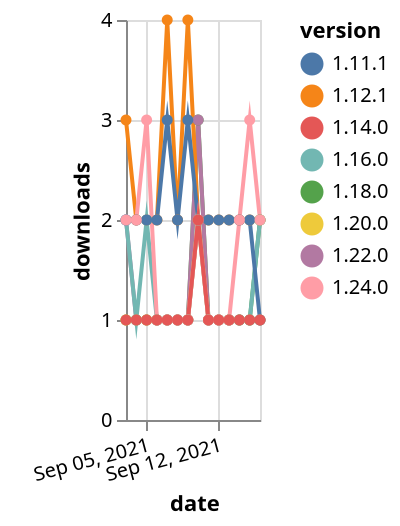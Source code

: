 {"$schema": "https://vega.github.io/schema/vega-lite/v5.json", "description": "A simple bar chart with embedded data.", "data": {"values": [{"date": "2021-09-03", "total": 232, "delta": 1, "version": "1.18.0"}, {"date": "2021-09-04", "total": 233, "delta": 1, "version": "1.18.0"}, {"date": "2021-09-05", "total": 234, "delta": 1, "version": "1.18.0"}, {"date": "2021-09-06", "total": 235, "delta": 1, "version": "1.18.0"}, {"date": "2021-09-07", "total": 236, "delta": 1, "version": "1.18.0"}, {"date": "2021-09-08", "total": 237, "delta": 1, "version": "1.18.0"}, {"date": "2021-09-09", "total": 238, "delta": 1, "version": "1.18.0"}, {"date": "2021-09-10", "total": 241, "delta": 3, "version": "1.18.0"}, {"date": "2021-09-11", "total": 242, "delta": 1, "version": "1.18.0"}, {"date": "2021-09-12", "total": 243, "delta": 1, "version": "1.18.0"}, {"date": "2021-09-13", "total": 244, "delta": 1, "version": "1.18.0"}, {"date": "2021-09-14", "total": 245, "delta": 1, "version": "1.18.0"}, {"date": "2021-09-15", "total": 246, "delta": 1, "version": "1.18.0"}, {"date": "2021-09-16", "total": 248, "delta": 2, "version": "1.18.0"}, {"date": "2021-09-03", "total": 216, "delta": 2, "version": "1.22.0"}, {"date": "2021-09-04", "total": 217, "delta": 1, "version": "1.22.0"}, {"date": "2021-09-05", "total": 218, "delta": 1, "version": "1.22.0"}, {"date": "2021-09-06", "total": 219, "delta": 1, "version": "1.22.0"}, {"date": "2021-09-07", "total": 220, "delta": 1, "version": "1.22.0"}, {"date": "2021-09-08", "total": 221, "delta": 1, "version": "1.22.0"}, {"date": "2021-09-09", "total": 222, "delta": 1, "version": "1.22.0"}, {"date": "2021-09-10", "total": 225, "delta": 3, "version": "1.22.0"}, {"date": "2021-09-11", "total": 226, "delta": 1, "version": "1.22.0"}, {"date": "2021-09-12", "total": 227, "delta": 1, "version": "1.22.0"}, {"date": "2021-09-13", "total": 228, "delta": 1, "version": "1.22.0"}, {"date": "2021-09-14", "total": 229, "delta": 1, "version": "1.22.0"}, {"date": "2021-09-15", "total": 230, "delta": 1, "version": "1.22.0"}, {"date": "2021-09-16", "total": 231, "delta": 1, "version": "1.22.0"}, {"date": "2021-09-03", "total": 2570, "delta": 3, "version": "1.12.1"}, {"date": "2021-09-04", "total": 2572, "delta": 2, "version": "1.12.1"}, {"date": "2021-09-05", "total": 2574, "delta": 2, "version": "1.12.1"}, {"date": "2021-09-06", "total": 2576, "delta": 2, "version": "1.12.1"}, {"date": "2021-09-07", "total": 2580, "delta": 4, "version": "1.12.1"}, {"date": "2021-09-08", "total": 2582, "delta": 2, "version": "1.12.1"}, {"date": "2021-09-09", "total": 2586, "delta": 4, "version": "1.12.1"}, {"date": "2021-09-10", "total": 2588, "delta": 2, "version": "1.12.1"}, {"date": "2021-09-11", "total": 2590, "delta": 2, "version": "1.12.1"}, {"date": "2021-09-12", "total": 2592, "delta": 2, "version": "1.12.1"}, {"date": "2021-09-13", "total": 2594, "delta": 2, "version": "1.12.1"}, {"date": "2021-09-14", "total": 2596, "delta": 2, "version": "1.12.1"}, {"date": "2021-09-15", "total": 2598, "delta": 2, "version": "1.12.1"}, {"date": "2021-09-16", "total": 2600, "delta": 2, "version": "1.12.1"}, {"date": "2021-09-03", "total": 184, "delta": 1, "version": "1.20.0"}, {"date": "2021-09-04", "total": 185, "delta": 1, "version": "1.20.0"}, {"date": "2021-09-05", "total": 186, "delta": 1, "version": "1.20.0"}, {"date": "2021-09-06", "total": 187, "delta": 1, "version": "1.20.0"}, {"date": "2021-09-07", "total": 188, "delta": 1, "version": "1.20.0"}, {"date": "2021-09-08", "total": 189, "delta": 1, "version": "1.20.0"}, {"date": "2021-09-09", "total": 190, "delta": 1, "version": "1.20.0"}, {"date": "2021-09-10", "total": 192, "delta": 2, "version": "1.20.0"}, {"date": "2021-09-11", "total": 193, "delta": 1, "version": "1.20.0"}, {"date": "2021-09-12", "total": 194, "delta": 1, "version": "1.20.0"}, {"date": "2021-09-13", "total": 195, "delta": 1, "version": "1.20.0"}, {"date": "2021-09-14", "total": 196, "delta": 1, "version": "1.20.0"}, {"date": "2021-09-15", "total": 197, "delta": 1, "version": "1.20.0"}, {"date": "2021-09-16", "total": 198, "delta": 1, "version": "1.20.0"}, {"date": "2021-09-03", "total": 226, "delta": 2, "version": "1.16.0"}, {"date": "2021-09-04", "total": 227, "delta": 1, "version": "1.16.0"}, {"date": "2021-09-05", "total": 229, "delta": 2, "version": "1.16.0"}, {"date": "2021-09-06", "total": 230, "delta": 1, "version": "1.16.0"}, {"date": "2021-09-07", "total": 231, "delta": 1, "version": "1.16.0"}, {"date": "2021-09-08", "total": 232, "delta": 1, "version": "1.16.0"}, {"date": "2021-09-09", "total": 233, "delta": 1, "version": "1.16.0"}, {"date": "2021-09-10", "total": 235, "delta": 2, "version": "1.16.0"}, {"date": "2021-09-11", "total": 236, "delta": 1, "version": "1.16.0"}, {"date": "2021-09-12", "total": 237, "delta": 1, "version": "1.16.0"}, {"date": "2021-09-13", "total": 238, "delta": 1, "version": "1.16.0"}, {"date": "2021-09-14", "total": 239, "delta": 1, "version": "1.16.0"}, {"date": "2021-09-15", "total": 240, "delta": 1, "version": "1.16.0"}, {"date": "2021-09-16", "total": 242, "delta": 2, "version": "1.16.0"}, {"date": "2021-09-03", "total": 2738, "delta": 2, "version": "1.11.1"}, {"date": "2021-09-04", "total": 2740, "delta": 2, "version": "1.11.1"}, {"date": "2021-09-05", "total": 2742, "delta": 2, "version": "1.11.1"}, {"date": "2021-09-06", "total": 2744, "delta": 2, "version": "1.11.1"}, {"date": "2021-09-07", "total": 2747, "delta": 3, "version": "1.11.1"}, {"date": "2021-09-08", "total": 2749, "delta": 2, "version": "1.11.1"}, {"date": "2021-09-09", "total": 2752, "delta": 3, "version": "1.11.1"}, {"date": "2021-09-10", "total": 2754, "delta": 2, "version": "1.11.1"}, {"date": "2021-09-11", "total": 2756, "delta": 2, "version": "1.11.1"}, {"date": "2021-09-12", "total": 2758, "delta": 2, "version": "1.11.1"}, {"date": "2021-09-13", "total": 2760, "delta": 2, "version": "1.11.1"}, {"date": "2021-09-14", "total": 2762, "delta": 2, "version": "1.11.1"}, {"date": "2021-09-15", "total": 2764, "delta": 2, "version": "1.11.1"}, {"date": "2021-09-16", "total": 2765, "delta": 1, "version": "1.11.1"}, {"date": "2021-09-03", "total": 133, "delta": 2, "version": "1.24.0"}, {"date": "2021-09-04", "total": 135, "delta": 2, "version": "1.24.0"}, {"date": "2021-09-05", "total": 138, "delta": 3, "version": "1.24.0"}, {"date": "2021-09-06", "total": 139, "delta": 1, "version": "1.24.0"}, {"date": "2021-09-07", "total": 140, "delta": 1, "version": "1.24.0"}, {"date": "2021-09-08", "total": 141, "delta": 1, "version": "1.24.0"}, {"date": "2021-09-09", "total": 142, "delta": 1, "version": "1.24.0"}, {"date": "2021-09-10", "total": 144, "delta": 2, "version": "1.24.0"}, {"date": "2021-09-11", "total": 145, "delta": 1, "version": "1.24.0"}, {"date": "2021-09-12", "total": 146, "delta": 1, "version": "1.24.0"}, {"date": "2021-09-13", "total": 147, "delta": 1, "version": "1.24.0"}, {"date": "2021-09-14", "total": 149, "delta": 2, "version": "1.24.0"}, {"date": "2021-09-15", "total": 152, "delta": 3, "version": "1.24.0"}, {"date": "2021-09-16", "total": 154, "delta": 2, "version": "1.24.0"}, {"date": "2021-09-03", "total": 292, "delta": 1, "version": "1.14.0"}, {"date": "2021-09-04", "total": 293, "delta": 1, "version": "1.14.0"}, {"date": "2021-09-05", "total": 294, "delta": 1, "version": "1.14.0"}, {"date": "2021-09-06", "total": 295, "delta": 1, "version": "1.14.0"}, {"date": "2021-09-07", "total": 296, "delta": 1, "version": "1.14.0"}, {"date": "2021-09-08", "total": 297, "delta": 1, "version": "1.14.0"}, {"date": "2021-09-09", "total": 298, "delta": 1, "version": "1.14.0"}, {"date": "2021-09-10", "total": 300, "delta": 2, "version": "1.14.0"}, {"date": "2021-09-11", "total": 301, "delta": 1, "version": "1.14.0"}, {"date": "2021-09-12", "total": 302, "delta": 1, "version": "1.14.0"}, {"date": "2021-09-13", "total": 303, "delta": 1, "version": "1.14.0"}, {"date": "2021-09-14", "total": 304, "delta": 1, "version": "1.14.0"}, {"date": "2021-09-15", "total": 305, "delta": 1, "version": "1.14.0"}, {"date": "2021-09-16", "total": 306, "delta": 1, "version": "1.14.0"}]}, "width": "container", "mark": {"type": "line", "point": {"filled": true}}, "encoding": {"x": {"field": "date", "type": "temporal", "timeUnit": "yearmonthdate", "title": "date", "axis": {"labelAngle": -15}}, "y": {"field": "delta", "type": "quantitative", "title": "downloads"}, "color": {"field": "version", "type": "nominal"}, "tooltip": {"field": "delta"}}}